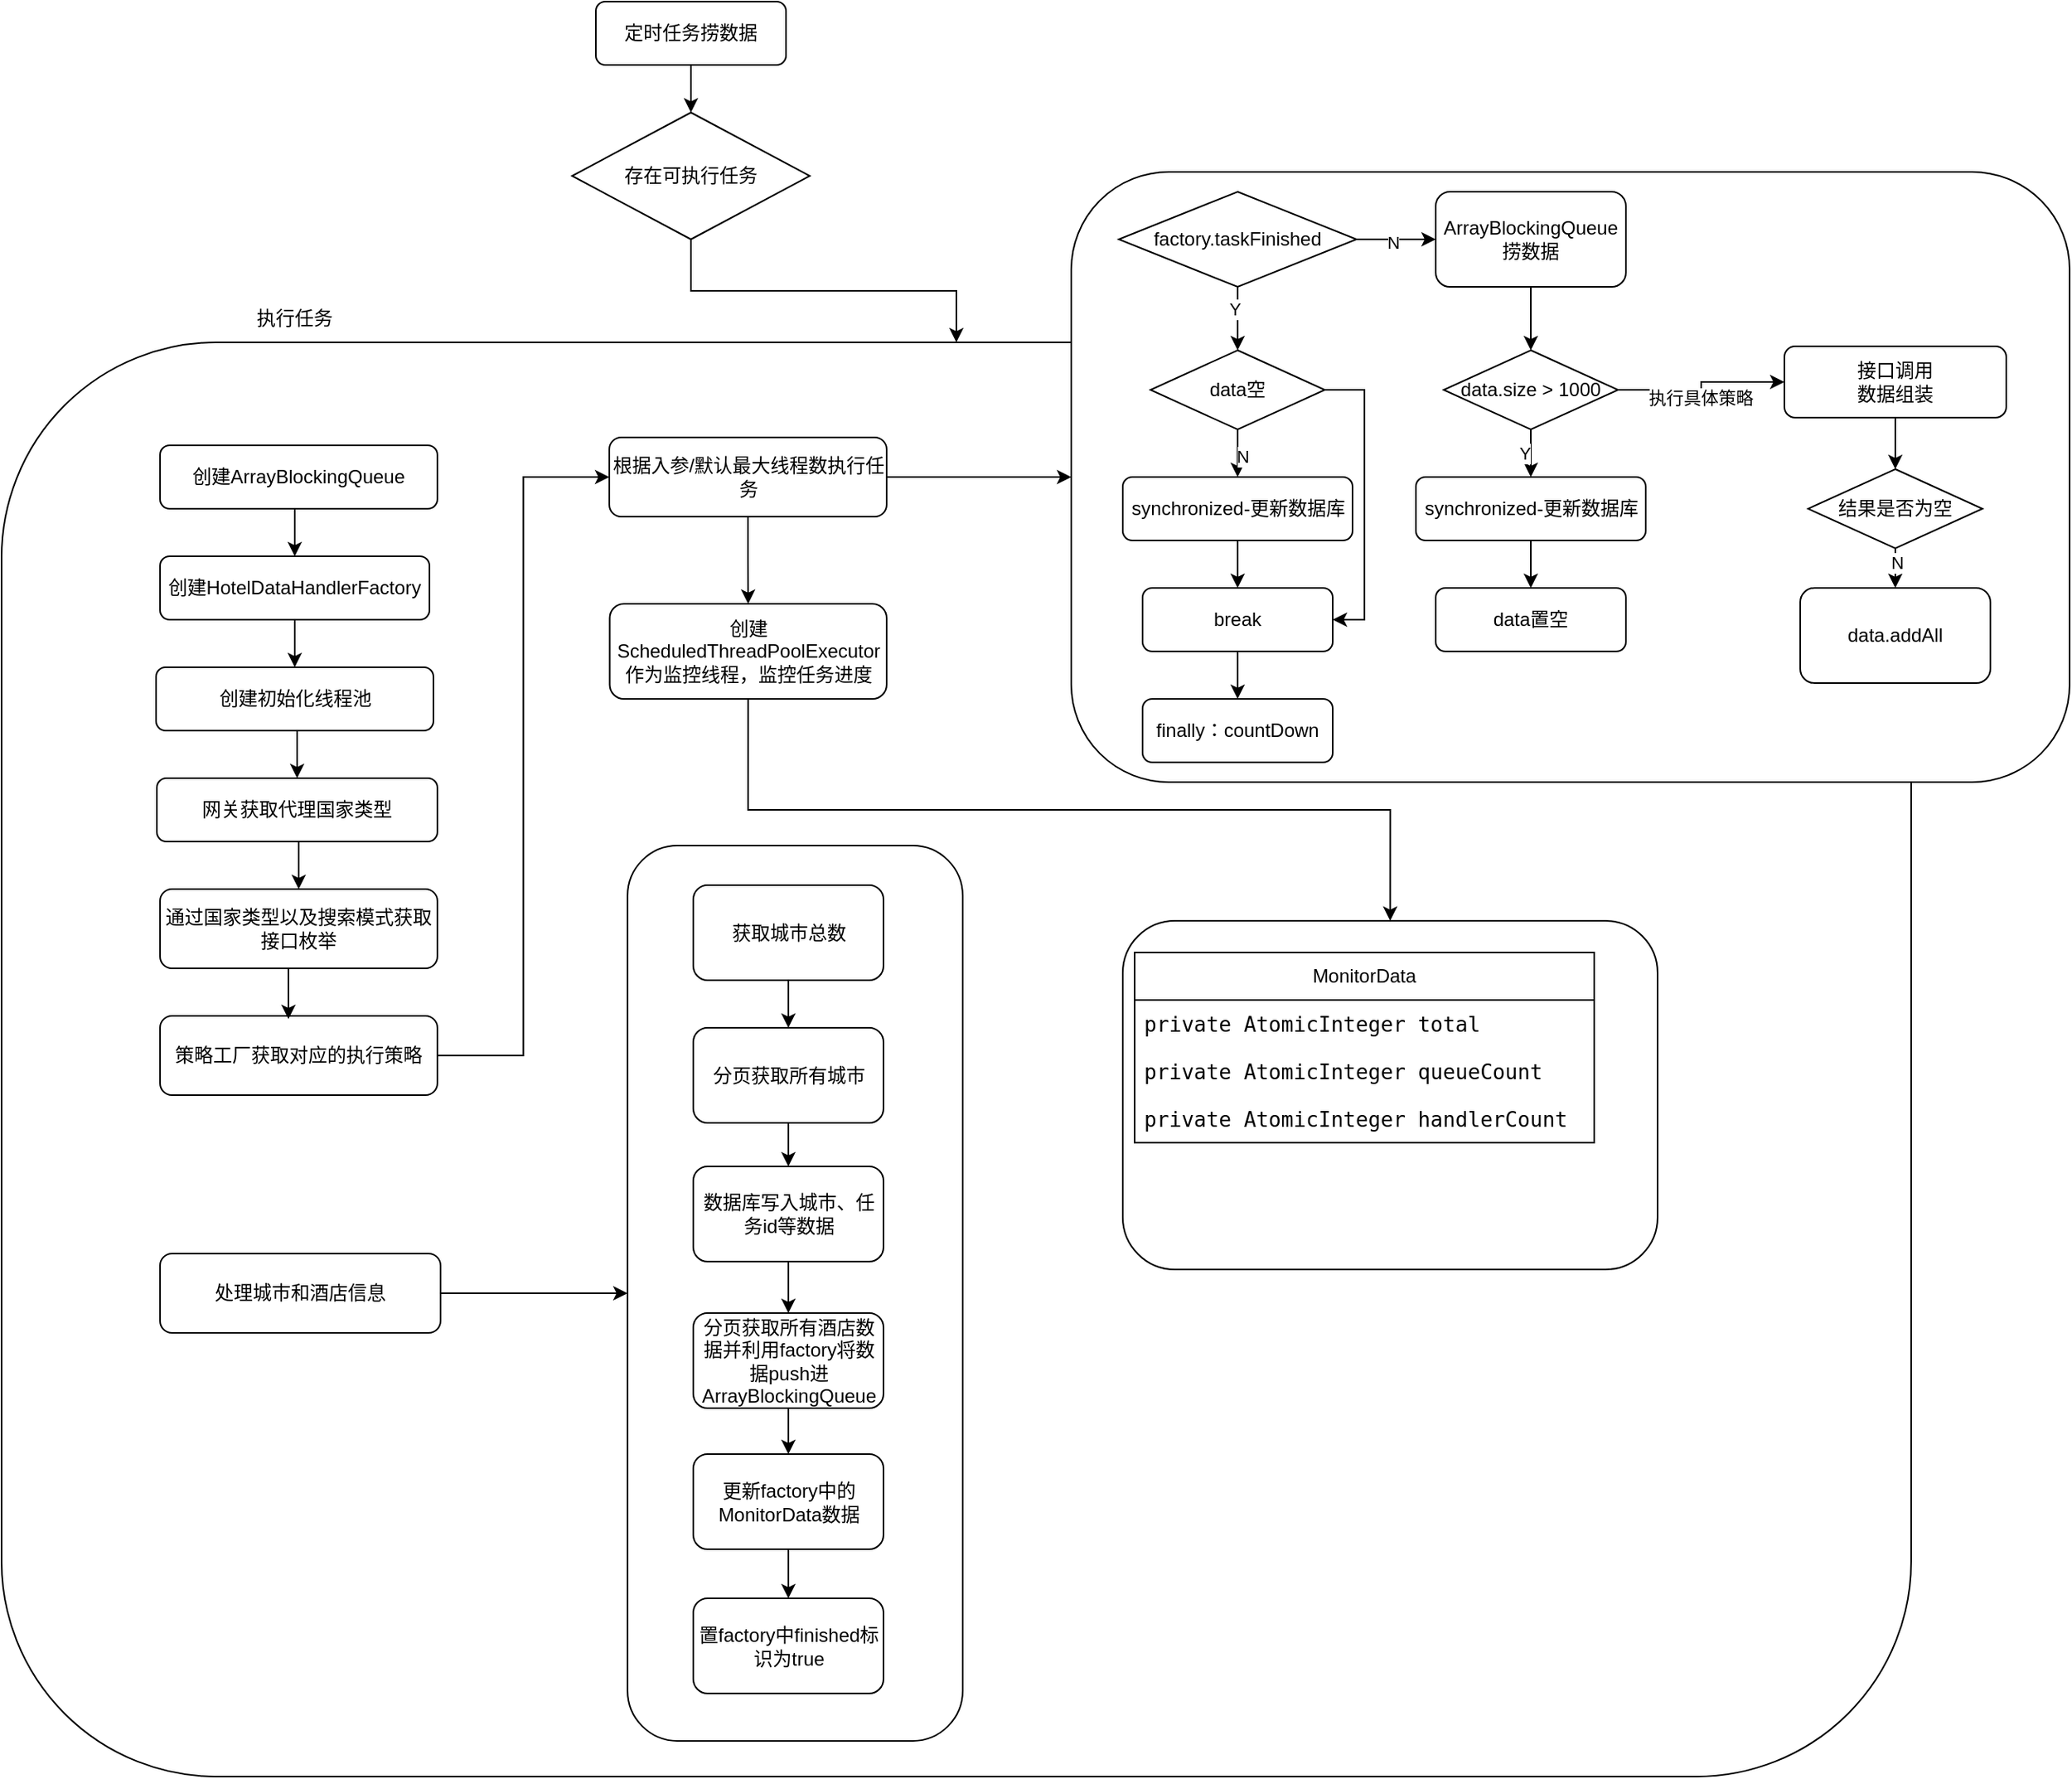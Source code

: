 <mxfile version="22.0.4" type="github">
  <diagram id="C5RBs43oDa-KdzZeNtuy" name="Page-1">
    <mxGraphModel dx="1853" dy="1823" grid="1" gridSize="10" guides="1" tooltips="1" connect="1" arrows="1" fold="1" page="1" pageScale="1" pageWidth="827" pageHeight="1169" math="0" shadow="0">
      <root>
        <mxCell id="WIyWlLk6GJQsqaUBKTNV-0" />
        <mxCell id="WIyWlLk6GJQsqaUBKTNV-1" parent="WIyWlLk6GJQsqaUBKTNV-0" />
        <mxCell id="OiVMoReA73HyPevBSJjf-4" style="edgeStyle=orthogonalEdgeStyle;rounded=0;orthogonalLoop=1;jettySize=auto;html=1;exitX=0.5;exitY=1;exitDx=0;exitDy=0;entryX=0.5;entryY=0;entryDx=0;entryDy=0;" edge="1" parent="WIyWlLk6GJQsqaUBKTNV-1" source="WIyWlLk6GJQsqaUBKTNV-3" target="OiVMoReA73HyPevBSJjf-3">
          <mxGeometry relative="1" as="geometry" />
        </mxCell>
        <mxCell id="WIyWlLk6GJQsqaUBKTNV-3" value="定时任务捞数据" style="rounded=1;whiteSpace=wrap;html=1;fontSize=12;glass=0;strokeWidth=1;shadow=0;" parent="WIyWlLk6GJQsqaUBKTNV-1" vertex="1">
          <mxGeometry x="160" y="-100" width="120" height="40" as="geometry" />
        </mxCell>
        <mxCell id="OiVMoReA73HyPevBSJjf-0" value="" style="rounded=1;whiteSpace=wrap;html=1;" vertex="1" parent="WIyWlLk6GJQsqaUBKTNV-1">
          <mxGeometry x="-215" y="115" width="1205" height="905" as="geometry" />
        </mxCell>
        <mxCell id="OiVMoReA73HyPevBSJjf-5" style="edgeStyle=orthogonalEdgeStyle;rounded=0;orthogonalLoop=1;jettySize=auto;html=1;exitX=0.5;exitY=1;exitDx=0;exitDy=0;entryX=0.5;entryY=0;entryDx=0;entryDy=0;" edge="1" parent="WIyWlLk6GJQsqaUBKTNV-1" source="OiVMoReA73HyPevBSJjf-3" target="OiVMoReA73HyPevBSJjf-0">
          <mxGeometry relative="1" as="geometry" />
        </mxCell>
        <mxCell id="OiVMoReA73HyPevBSJjf-3" value="存在可执行任务" style="rhombus;whiteSpace=wrap;html=1;" vertex="1" parent="WIyWlLk6GJQsqaUBKTNV-1">
          <mxGeometry x="145" y="-30" width="150" height="80" as="geometry" />
        </mxCell>
        <mxCell id="OiVMoReA73HyPevBSJjf-6" value="执行任务" style="text;html=1;strokeColor=none;fillColor=none;align=center;verticalAlign=middle;whiteSpace=wrap;rounded=0;" vertex="1" parent="WIyWlLk6GJQsqaUBKTNV-1">
          <mxGeometry x="-60" y="85" width="60" height="30" as="geometry" />
        </mxCell>
        <mxCell id="OiVMoReA73HyPevBSJjf-76" style="edgeStyle=orthogonalEdgeStyle;rounded=0;orthogonalLoop=1;jettySize=auto;html=1;exitX=0.5;exitY=1;exitDx=0;exitDy=0;entryX=0.5;entryY=0;entryDx=0;entryDy=0;" edge="1" parent="WIyWlLk6GJQsqaUBKTNV-1" source="OiVMoReA73HyPevBSJjf-8" target="OiVMoReA73HyPevBSJjf-9">
          <mxGeometry relative="1" as="geometry" />
        </mxCell>
        <mxCell id="OiVMoReA73HyPevBSJjf-8" value="创建ArrayBlockingQueue" style="rounded=1;whiteSpace=wrap;html=1;" vertex="1" parent="WIyWlLk6GJQsqaUBKTNV-1">
          <mxGeometry x="-115" y="180" width="175" height="40" as="geometry" />
        </mxCell>
        <mxCell id="OiVMoReA73HyPevBSJjf-77" style="edgeStyle=orthogonalEdgeStyle;rounded=0;orthogonalLoop=1;jettySize=auto;html=1;exitX=0.5;exitY=1;exitDx=0;exitDy=0;entryX=0.5;entryY=0;entryDx=0;entryDy=0;" edge="1" parent="WIyWlLk6GJQsqaUBKTNV-1" source="OiVMoReA73HyPevBSJjf-9" target="OiVMoReA73HyPevBSJjf-10">
          <mxGeometry relative="1" as="geometry" />
        </mxCell>
        <mxCell id="OiVMoReA73HyPevBSJjf-9" value="创建HotelDataHandlerFactory" style="rounded=1;whiteSpace=wrap;html=1;" vertex="1" parent="WIyWlLk6GJQsqaUBKTNV-1">
          <mxGeometry x="-115" y="250" width="170" height="40" as="geometry" />
        </mxCell>
        <mxCell id="OiVMoReA73HyPevBSJjf-78" style="edgeStyle=orthogonalEdgeStyle;rounded=0;orthogonalLoop=1;jettySize=auto;html=1;exitX=0.5;exitY=1;exitDx=0;exitDy=0;entryX=0.5;entryY=0;entryDx=0;entryDy=0;" edge="1" parent="WIyWlLk6GJQsqaUBKTNV-1" source="OiVMoReA73HyPevBSJjf-10" target="OiVMoReA73HyPevBSJjf-12">
          <mxGeometry relative="1" as="geometry" />
        </mxCell>
        <mxCell id="OiVMoReA73HyPevBSJjf-10" value="创建初始化线程池" style="rounded=1;whiteSpace=wrap;html=1;" vertex="1" parent="WIyWlLk6GJQsqaUBKTNV-1">
          <mxGeometry x="-117.5" y="320" width="175" height="40" as="geometry" />
        </mxCell>
        <mxCell id="OiVMoReA73HyPevBSJjf-11" style="edgeStyle=orthogonalEdgeStyle;rounded=0;orthogonalLoop=1;jettySize=auto;html=1;exitX=0.5;exitY=1;exitDx=0;exitDy=0;" edge="1" parent="WIyWlLk6GJQsqaUBKTNV-1" source="OiVMoReA73HyPevBSJjf-9" target="OiVMoReA73HyPevBSJjf-9">
          <mxGeometry relative="1" as="geometry" />
        </mxCell>
        <mxCell id="OiVMoReA73HyPevBSJjf-79" style="edgeStyle=orthogonalEdgeStyle;rounded=0;orthogonalLoop=1;jettySize=auto;html=1;exitX=0.5;exitY=1;exitDx=0;exitDy=0;entryX=0.5;entryY=0;entryDx=0;entryDy=0;" edge="1" parent="WIyWlLk6GJQsqaUBKTNV-1" source="OiVMoReA73HyPevBSJjf-12" target="OiVMoReA73HyPevBSJjf-13">
          <mxGeometry relative="1" as="geometry" />
        </mxCell>
        <mxCell id="OiVMoReA73HyPevBSJjf-12" value="网关获取代理国家类型" style="rounded=1;whiteSpace=wrap;html=1;" vertex="1" parent="WIyWlLk6GJQsqaUBKTNV-1">
          <mxGeometry x="-117" y="390" width="177" height="40" as="geometry" />
        </mxCell>
        <mxCell id="OiVMoReA73HyPevBSJjf-13" value="通过国家类型以及搜索模式获取接口枚举" style="rounded=1;whiteSpace=wrap;html=1;" vertex="1" parent="WIyWlLk6GJQsqaUBKTNV-1">
          <mxGeometry x="-115" y="460" width="175" height="50" as="geometry" />
        </mxCell>
        <mxCell id="OiVMoReA73HyPevBSJjf-81" style="edgeStyle=orthogonalEdgeStyle;rounded=0;orthogonalLoop=1;jettySize=auto;html=1;exitX=1;exitY=0.5;exitDx=0;exitDy=0;entryX=0;entryY=0.5;entryDx=0;entryDy=0;" edge="1" parent="WIyWlLk6GJQsqaUBKTNV-1" source="OiVMoReA73HyPevBSJjf-14" target="OiVMoReA73HyPevBSJjf-15">
          <mxGeometry relative="1" as="geometry" />
        </mxCell>
        <mxCell id="OiVMoReA73HyPevBSJjf-14" value="策略工厂获取对应的执行策略" style="rounded=1;whiteSpace=wrap;html=1;" vertex="1" parent="WIyWlLk6GJQsqaUBKTNV-1">
          <mxGeometry x="-115" y="540" width="175" height="50" as="geometry" />
        </mxCell>
        <mxCell id="OiVMoReA73HyPevBSJjf-18" style="edgeStyle=orthogonalEdgeStyle;rounded=0;orthogonalLoop=1;jettySize=auto;html=1;exitX=1;exitY=0.5;exitDx=0;exitDy=0;entryX=0;entryY=0.5;entryDx=0;entryDy=0;" edge="1" parent="WIyWlLk6GJQsqaUBKTNV-1" source="OiVMoReA73HyPevBSJjf-15" target="OiVMoReA73HyPevBSJjf-17">
          <mxGeometry relative="1" as="geometry" />
        </mxCell>
        <mxCell id="OiVMoReA73HyPevBSJjf-82" style="edgeStyle=orthogonalEdgeStyle;rounded=0;orthogonalLoop=1;jettySize=auto;html=1;exitX=0.5;exitY=1;exitDx=0;exitDy=0;entryX=0.5;entryY=0;entryDx=0;entryDy=0;" edge="1" parent="WIyWlLk6GJQsqaUBKTNV-1" source="OiVMoReA73HyPevBSJjf-15" target="OiVMoReA73HyPevBSJjf-16">
          <mxGeometry relative="1" as="geometry" />
        </mxCell>
        <mxCell id="OiVMoReA73HyPevBSJjf-15" value="根据入参/默认最大线程数执行任务" style="rounded=1;whiteSpace=wrap;html=1;" vertex="1" parent="WIyWlLk6GJQsqaUBKTNV-1">
          <mxGeometry x="168.5" y="175" width="175" height="50" as="geometry" />
        </mxCell>
        <mxCell id="OiVMoReA73HyPevBSJjf-86" style="edgeStyle=orthogonalEdgeStyle;rounded=0;orthogonalLoop=1;jettySize=auto;html=1;exitX=0.5;exitY=1;exitDx=0;exitDy=0;entryX=0.5;entryY=0;entryDx=0;entryDy=0;" edge="1" parent="WIyWlLk6GJQsqaUBKTNV-1" source="OiVMoReA73HyPevBSJjf-16" target="OiVMoReA73HyPevBSJjf-85">
          <mxGeometry relative="1" as="geometry" />
        </mxCell>
        <mxCell id="OiVMoReA73HyPevBSJjf-16" value="创建ScheduledThreadPoolExecutor作为监控线程，监控任务进度" style="rounded=1;whiteSpace=wrap;html=1;" vertex="1" parent="WIyWlLk6GJQsqaUBKTNV-1">
          <mxGeometry x="168.75" y="280" width="174.75" height="60" as="geometry" />
        </mxCell>
        <mxCell id="OiVMoReA73HyPevBSJjf-17" value="" style="rounded=1;whiteSpace=wrap;html=1;arcSize=16;" vertex="1" parent="WIyWlLk6GJQsqaUBKTNV-1">
          <mxGeometry x="460" y="7.5" width="630" height="385" as="geometry" />
        </mxCell>
        <mxCell id="OiVMoReA73HyPevBSJjf-21" value="" style="edgeStyle=orthogonalEdgeStyle;rounded=0;orthogonalLoop=1;jettySize=auto;html=1;" edge="1" parent="WIyWlLk6GJQsqaUBKTNV-1" source="OiVMoReA73HyPevBSJjf-19" target="OiVMoReA73HyPevBSJjf-20">
          <mxGeometry relative="1" as="geometry" />
        </mxCell>
        <mxCell id="OiVMoReA73HyPevBSJjf-19" value="处理城市和酒店信息" style="rounded=1;whiteSpace=wrap;html=1;" vertex="1" parent="WIyWlLk6GJQsqaUBKTNV-1">
          <mxGeometry x="-115" y="690" width="177" height="50" as="geometry" />
        </mxCell>
        <mxCell id="OiVMoReA73HyPevBSJjf-20" value="" style="whiteSpace=wrap;html=1;rounded=1;" vertex="1" parent="WIyWlLk6GJQsqaUBKTNV-1">
          <mxGeometry x="180" y="432.5" width="211.5" height="565" as="geometry" />
        </mxCell>
        <mxCell id="OiVMoReA73HyPevBSJjf-25" value="" style="edgeStyle=orthogonalEdgeStyle;rounded=0;orthogonalLoop=1;jettySize=auto;html=1;" edge="1" parent="WIyWlLk6GJQsqaUBKTNV-1" source="OiVMoReA73HyPevBSJjf-23" target="OiVMoReA73HyPevBSJjf-24">
          <mxGeometry relative="1" as="geometry" />
        </mxCell>
        <mxCell id="OiVMoReA73HyPevBSJjf-23" value="获取城市总数" style="rounded=1;whiteSpace=wrap;html=1;" vertex="1" parent="WIyWlLk6GJQsqaUBKTNV-1">
          <mxGeometry x="221.5" y="457.5" width="120" height="60" as="geometry" />
        </mxCell>
        <mxCell id="OiVMoReA73HyPevBSJjf-27" value="" style="edgeStyle=orthogonalEdgeStyle;rounded=0;orthogonalLoop=1;jettySize=auto;html=1;" edge="1" parent="WIyWlLk6GJQsqaUBKTNV-1" source="OiVMoReA73HyPevBSJjf-24" target="OiVMoReA73HyPevBSJjf-26">
          <mxGeometry relative="1" as="geometry" />
        </mxCell>
        <mxCell id="OiVMoReA73HyPevBSJjf-24" value="分页获取所有城市" style="whiteSpace=wrap;html=1;rounded=1;" vertex="1" parent="WIyWlLk6GJQsqaUBKTNV-1">
          <mxGeometry x="221.5" y="547.5" width="120" height="60" as="geometry" />
        </mxCell>
        <mxCell id="OiVMoReA73HyPevBSJjf-30" value="" style="edgeStyle=orthogonalEdgeStyle;rounded=0;orthogonalLoop=1;jettySize=auto;html=1;" edge="1" parent="WIyWlLk6GJQsqaUBKTNV-1" source="OiVMoReA73HyPevBSJjf-26" target="OiVMoReA73HyPevBSJjf-29">
          <mxGeometry relative="1" as="geometry" />
        </mxCell>
        <mxCell id="OiVMoReA73HyPevBSJjf-26" value="数据库写入城市、任务id等数据" style="whiteSpace=wrap;html=1;rounded=1;" vertex="1" parent="WIyWlLk6GJQsqaUBKTNV-1">
          <mxGeometry x="221.5" y="635" width="120" height="60" as="geometry" />
        </mxCell>
        <mxCell id="OiVMoReA73HyPevBSJjf-32" value="" style="edgeStyle=orthogonalEdgeStyle;rounded=0;orthogonalLoop=1;jettySize=auto;html=1;" edge="1" parent="WIyWlLk6GJQsqaUBKTNV-1" source="OiVMoReA73HyPevBSJjf-29" target="OiVMoReA73HyPevBSJjf-31">
          <mxGeometry relative="1" as="geometry" />
        </mxCell>
        <mxCell id="OiVMoReA73HyPevBSJjf-29" value="分页获取所有酒店数据并利用factory将数据push进ArrayBlockingQueue" style="whiteSpace=wrap;html=1;rounded=1;" vertex="1" parent="WIyWlLk6GJQsqaUBKTNV-1">
          <mxGeometry x="221.5" y="727.5" width="120" height="60" as="geometry" />
        </mxCell>
        <mxCell id="OiVMoReA73HyPevBSJjf-34" value="" style="edgeStyle=orthogonalEdgeStyle;rounded=0;orthogonalLoop=1;jettySize=auto;html=1;" edge="1" parent="WIyWlLk6GJQsqaUBKTNV-1" source="OiVMoReA73HyPevBSJjf-31" target="OiVMoReA73HyPevBSJjf-33">
          <mxGeometry relative="1" as="geometry" />
        </mxCell>
        <mxCell id="OiVMoReA73HyPevBSJjf-31" value="更新factory中的MonitorData数据" style="whiteSpace=wrap;html=1;rounded=1;" vertex="1" parent="WIyWlLk6GJQsqaUBKTNV-1">
          <mxGeometry x="221.5" y="816.5" width="120" height="60" as="geometry" />
        </mxCell>
        <mxCell id="OiVMoReA73HyPevBSJjf-33" value="置factory中finished&lt;span style=&quot;background-color: initial;&quot;&gt;标识为true&lt;/span&gt;" style="whiteSpace=wrap;html=1;rounded=1;" vertex="1" parent="WIyWlLk6GJQsqaUBKTNV-1">
          <mxGeometry x="221.5" y="907.5" width="120" height="60" as="geometry" />
        </mxCell>
        <mxCell id="OiVMoReA73HyPevBSJjf-42" style="edgeStyle=orthogonalEdgeStyle;rounded=0;orthogonalLoop=1;jettySize=auto;html=1;exitX=0.5;exitY=1;exitDx=0;exitDy=0;entryX=0.5;entryY=0;entryDx=0;entryDy=0;" edge="1" parent="WIyWlLk6GJQsqaUBKTNV-1" source="OiVMoReA73HyPevBSJjf-38" target="OiVMoReA73HyPevBSJjf-41">
          <mxGeometry relative="1" as="geometry" />
        </mxCell>
        <mxCell id="OiVMoReA73HyPevBSJjf-52" value="Y" style="edgeLabel;html=1;align=center;verticalAlign=middle;resizable=0;points=[];" vertex="1" connectable="0" parent="OiVMoReA73HyPevBSJjf-42">
          <mxGeometry x="-0.3" y="-2" relative="1" as="geometry">
            <mxPoint as="offset" />
          </mxGeometry>
        </mxCell>
        <mxCell id="OiVMoReA73HyPevBSJjf-51" style="edgeStyle=orthogonalEdgeStyle;rounded=0;orthogonalLoop=1;jettySize=auto;html=1;exitX=1;exitY=0.5;exitDx=0;exitDy=0;entryX=0;entryY=0.5;entryDx=0;entryDy=0;" edge="1" parent="WIyWlLk6GJQsqaUBKTNV-1" source="OiVMoReA73HyPevBSJjf-38" target="OiVMoReA73HyPevBSJjf-45">
          <mxGeometry relative="1" as="geometry" />
        </mxCell>
        <mxCell id="OiVMoReA73HyPevBSJjf-53" value="N" style="edgeLabel;html=1;align=center;verticalAlign=middle;resizable=0;points=[];" vertex="1" connectable="0" parent="OiVMoReA73HyPevBSJjf-51">
          <mxGeometry x="-0.08" y="-2" relative="1" as="geometry">
            <mxPoint as="offset" />
          </mxGeometry>
        </mxCell>
        <mxCell id="OiVMoReA73HyPevBSJjf-38" value="factory.taskFinished" style="rhombus;whiteSpace=wrap;html=1;" vertex="1" parent="WIyWlLk6GJQsqaUBKTNV-1">
          <mxGeometry x="490" y="20" width="150" height="60" as="geometry" />
        </mxCell>
        <mxCell id="OiVMoReA73HyPevBSJjf-44" style="edgeStyle=orthogonalEdgeStyle;rounded=0;orthogonalLoop=1;jettySize=auto;html=1;exitX=0.5;exitY=1;exitDx=0;exitDy=0;" edge="1" parent="WIyWlLk6GJQsqaUBKTNV-1" source="OiVMoReA73HyPevBSJjf-41" target="OiVMoReA73HyPevBSJjf-43">
          <mxGeometry relative="1" as="geometry" />
        </mxCell>
        <mxCell id="OiVMoReA73HyPevBSJjf-65" value="N" style="edgeLabel;html=1;align=center;verticalAlign=middle;resizable=0;points=[];" vertex="1" connectable="0" parent="OiVMoReA73HyPevBSJjf-44">
          <mxGeometry x="0.48" y="3" relative="1" as="geometry">
            <mxPoint as="offset" />
          </mxGeometry>
        </mxCell>
        <mxCell id="OiVMoReA73HyPevBSJjf-66" style="edgeStyle=orthogonalEdgeStyle;rounded=0;orthogonalLoop=1;jettySize=auto;html=1;exitX=1;exitY=0.5;exitDx=0;exitDy=0;entryX=1;entryY=0.5;entryDx=0;entryDy=0;" edge="1" parent="WIyWlLk6GJQsqaUBKTNV-1" source="OiVMoReA73HyPevBSJjf-41" target="OiVMoReA73HyPevBSJjf-46">
          <mxGeometry relative="1" as="geometry" />
        </mxCell>
        <mxCell id="OiVMoReA73HyPevBSJjf-41" value="data空" style="rhombus;whiteSpace=wrap;html=1;" vertex="1" parent="WIyWlLk6GJQsqaUBKTNV-1">
          <mxGeometry x="510" y="120" width="110" height="50" as="geometry" />
        </mxCell>
        <mxCell id="OiVMoReA73HyPevBSJjf-43" value="synchronized-更新数据库" style="rounded=1;whiteSpace=wrap;html=1;" vertex="1" parent="WIyWlLk6GJQsqaUBKTNV-1">
          <mxGeometry x="492.5" y="200" width="145" height="40" as="geometry" />
        </mxCell>
        <mxCell id="OiVMoReA73HyPevBSJjf-55" style="edgeStyle=orthogonalEdgeStyle;rounded=0;orthogonalLoop=1;jettySize=auto;html=1;exitX=0.5;exitY=1;exitDx=0;exitDy=0;entryX=0.5;entryY=0;entryDx=0;entryDy=0;" edge="1" parent="WIyWlLk6GJQsqaUBKTNV-1" source="OiVMoReA73HyPevBSJjf-45" target="OiVMoReA73HyPevBSJjf-54">
          <mxGeometry relative="1" as="geometry" />
        </mxCell>
        <mxCell id="OiVMoReA73HyPevBSJjf-45" value="ArrayBlockingQueue&lt;br&gt;捞数据" style="rounded=1;whiteSpace=wrap;html=1;" vertex="1" parent="WIyWlLk6GJQsqaUBKTNV-1">
          <mxGeometry x="690" y="20" width="120" height="60" as="geometry" />
        </mxCell>
        <mxCell id="OiVMoReA73HyPevBSJjf-50" style="edgeStyle=orthogonalEdgeStyle;rounded=0;orthogonalLoop=1;jettySize=auto;html=1;exitX=0.5;exitY=1;exitDx=0;exitDy=0;entryX=0.5;entryY=0;entryDx=0;entryDy=0;" edge="1" parent="WIyWlLk6GJQsqaUBKTNV-1" source="OiVMoReA73HyPevBSJjf-46" target="OiVMoReA73HyPevBSJjf-47">
          <mxGeometry relative="1" as="geometry" />
        </mxCell>
        <mxCell id="OiVMoReA73HyPevBSJjf-46" value="break" style="rounded=1;whiteSpace=wrap;html=1;" vertex="1" parent="WIyWlLk6GJQsqaUBKTNV-1">
          <mxGeometry x="505" y="270" width="120" height="40" as="geometry" />
        </mxCell>
        <mxCell id="OiVMoReA73HyPevBSJjf-47" value="finally：countDown" style="rounded=1;whiteSpace=wrap;html=1;" vertex="1" parent="WIyWlLk6GJQsqaUBKTNV-1">
          <mxGeometry x="505" y="340" width="120" height="40" as="geometry" />
        </mxCell>
        <mxCell id="OiVMoReA73HyPevBSJjf-49" style="edgeStyle=orthogonalEdgeStyle;rounded=0;orthogonalLoop=1;jettySize=auto;html=1;exitX=0.5;exitY=1;exitDx=0;exitDy=0;entryX=0.5;entryY=0;entryDx=0;entryDy=0;" edge="1" parent="WIyWlLk6GJQsqaUBKTNV-1" source="OiVMoReA73HyPevBSJjf-43" target="OiVMoReA73HyPevBSJjf-46">
          <mxGeometry relative="1" as="geometry" />
        </mxCell>
        <mxCell id="OiVMoReA73HyPevBSJjf-60" style="edgeStyle=orthogonalEdgeStyle;rounded=0;orthogonalLoop=1;jettySize=auto;html=1;exitX=0.5;exitY=1;exitDx=0;exitDy=0;entryX=0.5;entryY=0;entryDx=0;entryDy=0;" edge="1" parent="WIyWlLk6GJQsqaUBKTNV-1" source="OiVMoReA73HyPevBSJjf-54" target="OiVMoReA73HyPevBSJjf-59">
          <mxGeometry relative="1" as="geometry" />
        </mxCell>
        <mxCell id="OiVMoReA73HyPevBSJjf-64" value="Y" style="edgeLabel;html=1;align=center;verticalAlign=middle;resizable=0;points=[];" vertex="1" connectable="0" parent="OiVMoReA73HyPevBSJjf-60">
          <mxGeometry y="-4" relative="1" as="geometry">
            <mxPoint as="offset" />
          </mxGeometry>
        </mxCell>
        <mxCell id="OiVMoReA73HyPevBSJjf-69" style="edgeStyle=orthogonalEdgeStyle;rounded=0;orthogonalLoop=1;jettySize=auto;html=1;exitX=1;exitY=0.5;exitDx=0;exitDy=0;entryX=0;entryY=0.5;entryDx=0;entryDy=0;" edge="1" parent="WIyWlLk6GJQsqaUBKTNV-1" source="OiVMoReA73HyPevBSJjf-54" target="OiVMoReA73HyPevBSJjf-68">
          <mxGeometry relative="1" as="geometry" />
        </mxCell>
        <mxCell id="OiVMoReA73HyPevBSJjf-70" value="执行具体策略" style="edgeLabel;html=1;align=center;verticalAlign=middle;resizable=0;points=[];" vertex="1" connectable="0" parent="OiVMoReA73HyPevBSJjf-69">
          <mxGeometry x="-0.067" y="-5" relative="1" as="geometry">
            <mxPoint as="offset" />
          </mxGeometry>
        </mxCell>
        <mxCell id="OiVMoReA73HyPevBSJjf-54" value="data.size &amp;gt; 1000" style="rhombus;whiteSpace=wrap;html=1;" vertex="1" parent="WIyWlLk6GJQsqaUBKTNV-1">
          <mxGeometry x="695" y="120" width="110" height="50" as="geometry" />
        </mxCell>
        <mxCell id="OiVMoReA73HyPevBSJjf-56" style="edgeStyle=orthogonalEdgeStyle;rounded=0;orthogonalLoop=1;jettySize=auto;html=1;exitX=0.5;exitY=1;exitDx=0;exitDy=0;" edge="1" parent="WIyWlLk6GJQsqaUBKTNV-1" source="OiVMoReA73HyPevBSJjf-54" target="OiVMoReA73HyPevBSJjf-54">
          <mxGeometry relative="1" as="geometry" />
        </mxCell>
        <mxCell id="OiVMoReA73HyPevBSJjf-63" style="edgeStyle=orthogonalEdgeStyle;rounded=0;orthogonalLoop=1;jettySize=auto;html=1;exitX=0.5;exitY=1;exitDx=0;exitDy=0;entryX=0.5;entryY=0;entryDx=0;entryDy=0;" edge="1" parent="WIyWlLk6GJQsqaUBKTNV-1" source="OiVMoReA73HyPevBSJjf-59" target="OiVMoReA73HyPevBSJjf-62">
          <mxGeometry relative="1" as="geometry" />
        </mxCell>
        <mxCell id="OiVMoReA73HyPevBSJjf-59" value="synchronized-更新数据库" style="rounded=1;whiteSpace=wrap;html=1;" vertex="1" parent="WIyWlLk6GJQsqaUBKTNV-1">
          <mxGeometry x="677.5" y="200" width="145" height="40" as="geometry" />
        </mxCell>
        <mxCell id="OiVMoReA73HyPevBSJjf-62" value="data置空" style="rounded=1;whiteSpace=wrap;html=1;" vertex="1" parent="WIyWlLk6GJQsqaUBKTNV-1">
          <mxGeometry x="690" y="270" width="120" height="40" as="geometry" />
        </mxCell>
        <mxCell id="OiVMoReA73HyPevBSJjf-72" style="edgeStyle=orthogonalEdgeStyle;rounded=0;orthogonalLoop=1;jettySize=auto;html=1;exitX=0.5;exitY=1;exitDx=0;exitDy=0;entryX=0.5;entryY=0;entryDx=0;entryDy=0;" edge="1" parent="WIyWlLk6GJQsqaUBKTNV-1" source="OiVMoReA73HyPevBSJjf-68" target="OiVMoReA73HyPevBSJjf-71">
          <mxGeometry relative="1" as="geometry" />
        </mxCell>
        <mxCell id="OiVMoReA73HyPevBSJjf-68" value="接口调用&lt;br&gt;数据组装" style="rounded=1;whiteSpace=wrap;html=1;" vertex="1" parent="WIyWlLk6GJQsqaUBKTNV-1">
          <mxGeometry x="910" y="117.5" width="140" height="45" as="geometry" />
        </mxCell>
        <mxCell id="OiVMoReA73HyPevBSJjf-74" style="edgeStyle=orthogonalEdgeStyle;rounded=0;orthogonalLoop=1;jettySize=auto;html=1;exitX=0.5;exitY=1;exitDx=0;exitDy=0;entryX=0.5;entryY=0;entryDx=0;entryDy=0;" edge="1" parent="WIyWlLk6GJQsqaUBKTNV-1" source="OiVMoReA73HyPevBSJjf-71" target="OiVMoReA73HyPevBSJjf-73">
          <mxGeometry relative="1" as="geometry" />
        </mxCell>
        <mxCell id="OiVMoReA73HyPevBSJjf-75" value="N" style="edgeLabel;html=1;align=center;verticalAlign=middle;resizable=0;points=[];" vertex="1" connectable="0" parent="OiVMoReA73HyPevBSJjf-74">
          <mxGeometry x="-0.267" y="1" relative="1" as="geometry">
            <mxPoint as="offset" />
          </mxGeometry>
        </mxCell>
        <mxCell id="OiVMoReA73HyPevBSJjf-71" value="结果是否为空" style="rhombus;whiteSpace=wrap;html=1;" vertex="1" parent="WIyWlLk6GJQsqaUBKTNV-1">
          <mxGeometry x="925" y="195" width="110" height="50" as="geometry" />
        </mxCell>
        <mxCell id="OiVMoReA73HyPevBSJjf-73" value="data.addAll" style="rounded=1;whiteSpace=wrap;html=1;" vertex="1" parent="WIyWlLk6GJQsqaUBKTNV-1">
          <mxGeometry x="920" y="270" width="120" height="60" as="geometry" />
        </mxCell>
        <mxCell id="OiVMoReA73HyPevBSJjf-80" style="edgeStyle=orthogonalEdgeStyle;rounded=0;orthogonalLoop=1;jettySize=auto;html=1;exitX=0.5;exitY=1;exitDx=0;exitDy=0;entryX=0.463;entryY=0.04;entryDx=0;entryDy=0;entryPerimeter=0;" edge="1" parent="WIyWlLk6GJQsqaUBKTNV-1" source="OiVMoReA73HyPevBSJjf-13" target="OiVMoReA73HyPevBSJjf-14">
          <mxGeometry relative="1" as="geometry" />
        </mxCell>
        <mxCell id="OiVMoReA73HyPevBSJjf-85" value="" style="rounded=1;whiteSpace=wrap;html=1;" vertex="1" parent="WIyWlLk6GJQsqaUBKTNV-1">
          <mxGeometry x="492.5" y="480" width="337.5" height="220" as="geometry" />
        </mxCell>
        <mxCell id="OiVMoReA73HyPevBSJjf-91" value="MonitorData" style="swimlane;fontStyle=0;childLayout=stackLayout;horizontal=1;startSize=30;horizontalStack=0;resizeParent=1;resizeParentMax=0;resizeLast=0;collapsible=1;marginBottom=0;whiteSpace=wrap;html=1;" vertex="1" parent="WIyWlLk6GJQsqaUBKTNV-1">
          <mxGeometry x="500" y="500" width="290" height="120" as="geometry">
            <mxRectangle x="500" y="500" width="110" height="30" as="alternateBounds" />
          </mxGeometry>
        </mxCell>
        <mxCell id="OiVMoReA73HyPevBSJjf-92" value="&lt;div style=&quot;font-family: &amp;quot;JetBrains Mono&amp;quot;, monospace; font-size: 9.8pt;&quot;&gt;&lt;span style=&quot;background-color: rgb(255, 255, 255);&quot;&gt;private AtomicInteger total&lt;/span&gt;&lt;/div&gt;" style="text;strokeColor=none;fillColor=none;align=left;verticalAlign=middle;spacingLeft=4;spacingRight=4;overflow=hidden;points=[[0,0.5],[1,0.5]];portConstraint=eastwest;rotatable=0;whiteSpace=wrap;html=1;" vertex="1" parent="OiVMoReA73HyPevBSJjf-91">
          <mxGeometry y="30" width="290" height="30" as="geometry" />
        </mxCell>
        <mxCell id="OiVMoReA73HyPevBSJjf-93" value="&lt;div style=&quot;font-family: &amp;quot;JetBrains Mono&amp;quot;, monospace; font-size: 9.8pt;&quot;&gt;&lt;span style=&quot;background-color: rgb(255, 255, 255);&quot;&gt;private AtomicInteger queueCount&lt;/span&gt;&lt;/div&gt;" style="text;strokeColor=none;fillColor=none;align=left;verticalAlign=middle;spacingLeft=4;spacingRight=4;overflow=hidden;points=[[0,0.5],[1,0.5]];portConstraint=eastwest;rotatable=0;whiteSpace=wrap;html=1;" vertex="1" parent="OiVMoReA73HyPevBSJjf-91">
          <mxGeometry y="60" width="290" height="30" as="geometry" />
        </mxCell>
        <mxCell id="OiVMoReA73HyPevBSJjf-94" value="&lt;div style=&quot;font-family: &amp;quot;JetBrains Mono&amp;quot;, monospace; font-size: 9.8pt;&quot;&gt;&lt;span style=&quot;background-color: rgb(255, 255, 255);&quot;&gt;private AtomicInteger handlerCount&lt;/span&gt;&lt;/div&gt;" style="text;strokeColor=none;fillColor=none;align=left;verticalAlign=middle;spacingLeft=4;spacingRight=4;overflow=hidden;points=[[0,0.5],[1,0.5]];portConstraint=eastwest;rotatable=0;whiteSpace=wrap;html=1;" vertex="1" parent="OiVMoReA73HyPevBSJjf-91">
          <mxGeometry y="90" width="290" height="30" as="geometry" />
        </mxCell>
      </root>
    </mxGraphModel>
  </diagram>
</mxfile>

